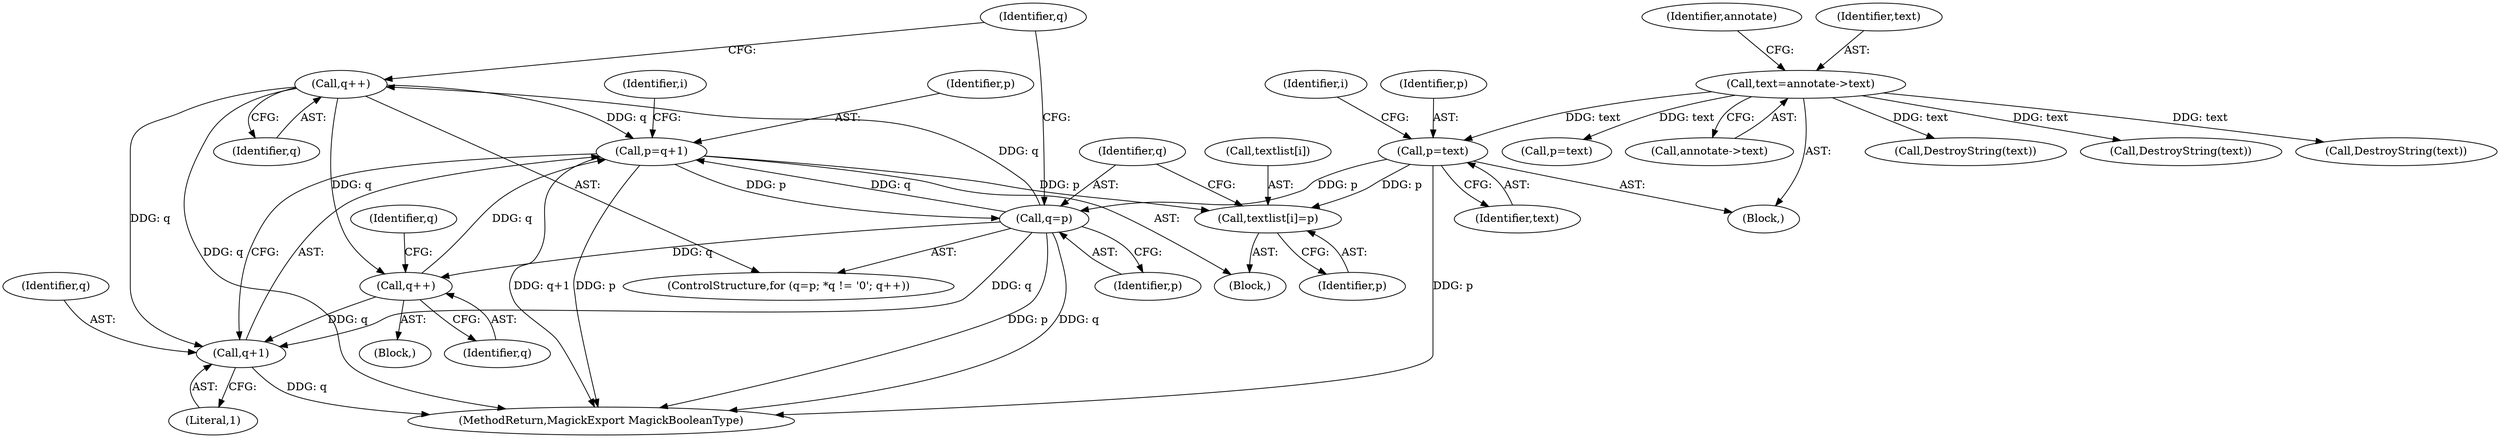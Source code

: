 digraph "0_ImageMagick6_f6ffc702c6eecd963587273a429dcd608c648984@pointer" {
"1000283" [label="(Call,q++)"];
"1000276" [label="(Call,q=p)"];
"1000312" [label="(Call,p=q+1)"];
"1000283" [label="(Call,q++)"];
"1000306" [label="(Call,q++)"];
"1000256" [label="(Call,p=text)"];
"1000187" [label="(Call,text=annotate->text)"];
"1000270" [label="(Call,textlist[i]=p)"];
"1000314" [label="(Call,q+1)"];
"1000276" [label="(Call,q=p)"];
"1000268" [label="(Block,)"];
"1000256" [label="(Call,p=text)"];
"1000315" [label="(Identifier,q)"];
"1000277" [label="(Identifier,q)"];
"1000306" [label="(Call,q++)"];
"1000271" [label="(Call,textlist[i])"];
"1000258" [label="(Identifier,text)"];
"1002052" [label="(Call,DestroyString(text))"];
"1000307" [label="(Identifier,q)"];
"1000310" [label="(Identifier,q)"];
"1000274" [label="(Identifier,p)"];
"1000278" [label="(Identifier,p)"];
"1000194" [label="(Identifier,annotate)"];
"1000284" [label="(Identifier,q)"];
"1000270" [label="(Call,textlist[i]=p)"];
"1000188" [label="(Identifier,text)"];
"1000281" [label="(Identifier,q)"];
"1000252" [label="(Call,DestroyString(text))"];
"1000316" [label="(Literal,1)"];
"1002056" [label="(MethodReturn,MagickExport MagickBooleanType)"];
"1000257" [label="(Identifier,p)"];
"1000189" [label="(Call,annotate->text)"];
"1000267" [label="(Identifier,i)"];
"1000301" [label="(Block,)"];
"1000275" [label="(ControlStructure,for (q=p; *q != '\0'; q++))"];
"1000312" [label="(Call,p=q+1)"];
"1000107" [label="(Block,)"];
"1000261" [label="(Identifier,i)"];
"1000314" [label="(Call,q+1)"];
"1000313" [label="(Identifier,p)"];
"1000283" [label="(Call,q++)"];
"1000384" [label="(Call,DestroyString(text))"];
"1000210" [label="(Call,p=text)"];
"1000187" [label="(Call,text=annotate->text)"];
"1000283" -> "1000275"  [label="AST: "];
"1000283" -> "1000284"  [label="CFG: "];
"1000284" -> "1000283"  [label="AST: "];
"1000281" -> "1000283"  [label="CFG: "];
"1000283" -> "1002056"  [label="DDG: q"];
"1000276" -> "1000283"  [label="DDG: q"];
"1000283" -> "1000306"  [label="DDG: q"];
"1000283" -> "1000312"  [label="DDG: q"];
"1000283" -> "1000314"  [label="DDG: q"];
"1000276" -> "1000275"  [label="AST: "];
"1000276" -> "1000278"  [label="CFG: "];
"1000277" -> "1000276"  [label="AST: "];
"1000278" -> "1000276"  [label="AST: "];
"1000281" -> "1000276"  [label="CFG: "];
"1000276" -> "1002056"  [label="DDG: p"];
"1000276" -> "1002056"  [label="DDG: q"];
"1000312" -> "1000276"  [label="DDG: p"];
"1000256" -> "1000276"  [label="DDG: p"];
"1000276" -> "1000306"  [label="DDG: q"];
"1000276" -> "1000312"  [label="DDG: q"];
"1000276" -> "1000314"  [label="DDG: q"];
"1000312" -> "1000268"  [label="AST: "];
"1000312" -> "1000314"  [label="CFG: "];
"1000313" -> "1000312"  [label="AST: "];
"1000314" -> "1000312"  [label="AST: "];
"1000267" -> "1000312"  [label="CFG: "];
"1000312" -> "1002056"  [label="DDG: p"];
"1000312" -> "1002056"  [label="DDG: q+1"];
"1000312" -> "1000270"  [label="DDG: p"];
"1000306" -> "1000312"  [label="DDG: q"];
"1000306" -> "1000301"  [label="AST: "];
"1000306" -> "1000307"  [label="CFG: "];
"1000307" -> "1000306"  [label="AST: "];
"1000310" -> "1000306"  [label="CFG: "];
"1000306" -> "1000314"  [label="DDG: q"];
"1000256" -> "1000107"  [label="AST: "];
"1000256" -> "1000258"  [label="CFG: "];
"1000257" -> "1000256"  [label="AST: "];
"1000258" -> "1000256"  [label="AST: "];
"1000261" -> "1000256"  [label="CFG: "];
"1000256" -> "1002056"  [label="DDG: p"];
"1000187" -> "1000256"  [label="DDG: text"];
"1000256" -> "1000270"  [label="DDG: p"];
"1000187" -> "1000107"  [label="AST: "];
"1000187" -> "1000189"  [label="CFG: "];
"1000188" -> "1000187"  [label="AST: "];
"1000189" -> "1000187"  [label="AST: "];
"1000194" -> "1000187"  [label="CFG: "];
"1000187" -> "1000210"  [label="DDG: text"];
"1000187" -> "1000252"  [label="DDG: text"];
"1000187" -> "1000384"  [label="DDG: text"];
"1000187" -> "1002052"  [label="DDG: text"];
"1000270" -> "1000268"  [label="AST: "];
"1000270" -> "1000274"  [label="CFG: "];
"1000271" -> "1000270"  [label="AST: "];
"1000274" -> "1000270"  [label="AST: "];
"1000277" -> "1000270"  [label="CFG: "];
"1000314" -> "1000316"  [label="CFG: "];
"1000315" -> "1000314"  [label="AST: "];
"1000316" -> "1000314"  [label="AST: "];
"1000314" -> "1002056"  [label="DDG: q"];
}
